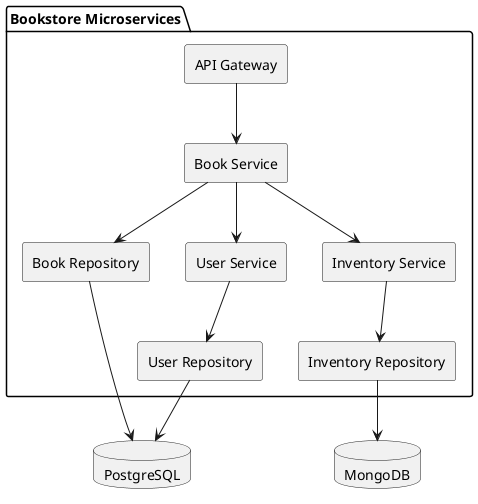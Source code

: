 @startuml
skinparam componentStyle rectangle
package "Bookstore Microservices" {
    [API Gateway] --> [Book Service]
    [Book Service] --> [Book Repository]
    [Book Service] --> [User Service]
    [Book Service] --> [Inventory Service]
    [User Service] --> [User Repository]
    [Inventory Service] --> [Inventory Repository]
}
database "PostgreSQL" as pg
database "MongoDB" as mongo
[Book Repository] --> pg
[User Repository] --> pg
[Inventory Repository] --> mongo
@enduml